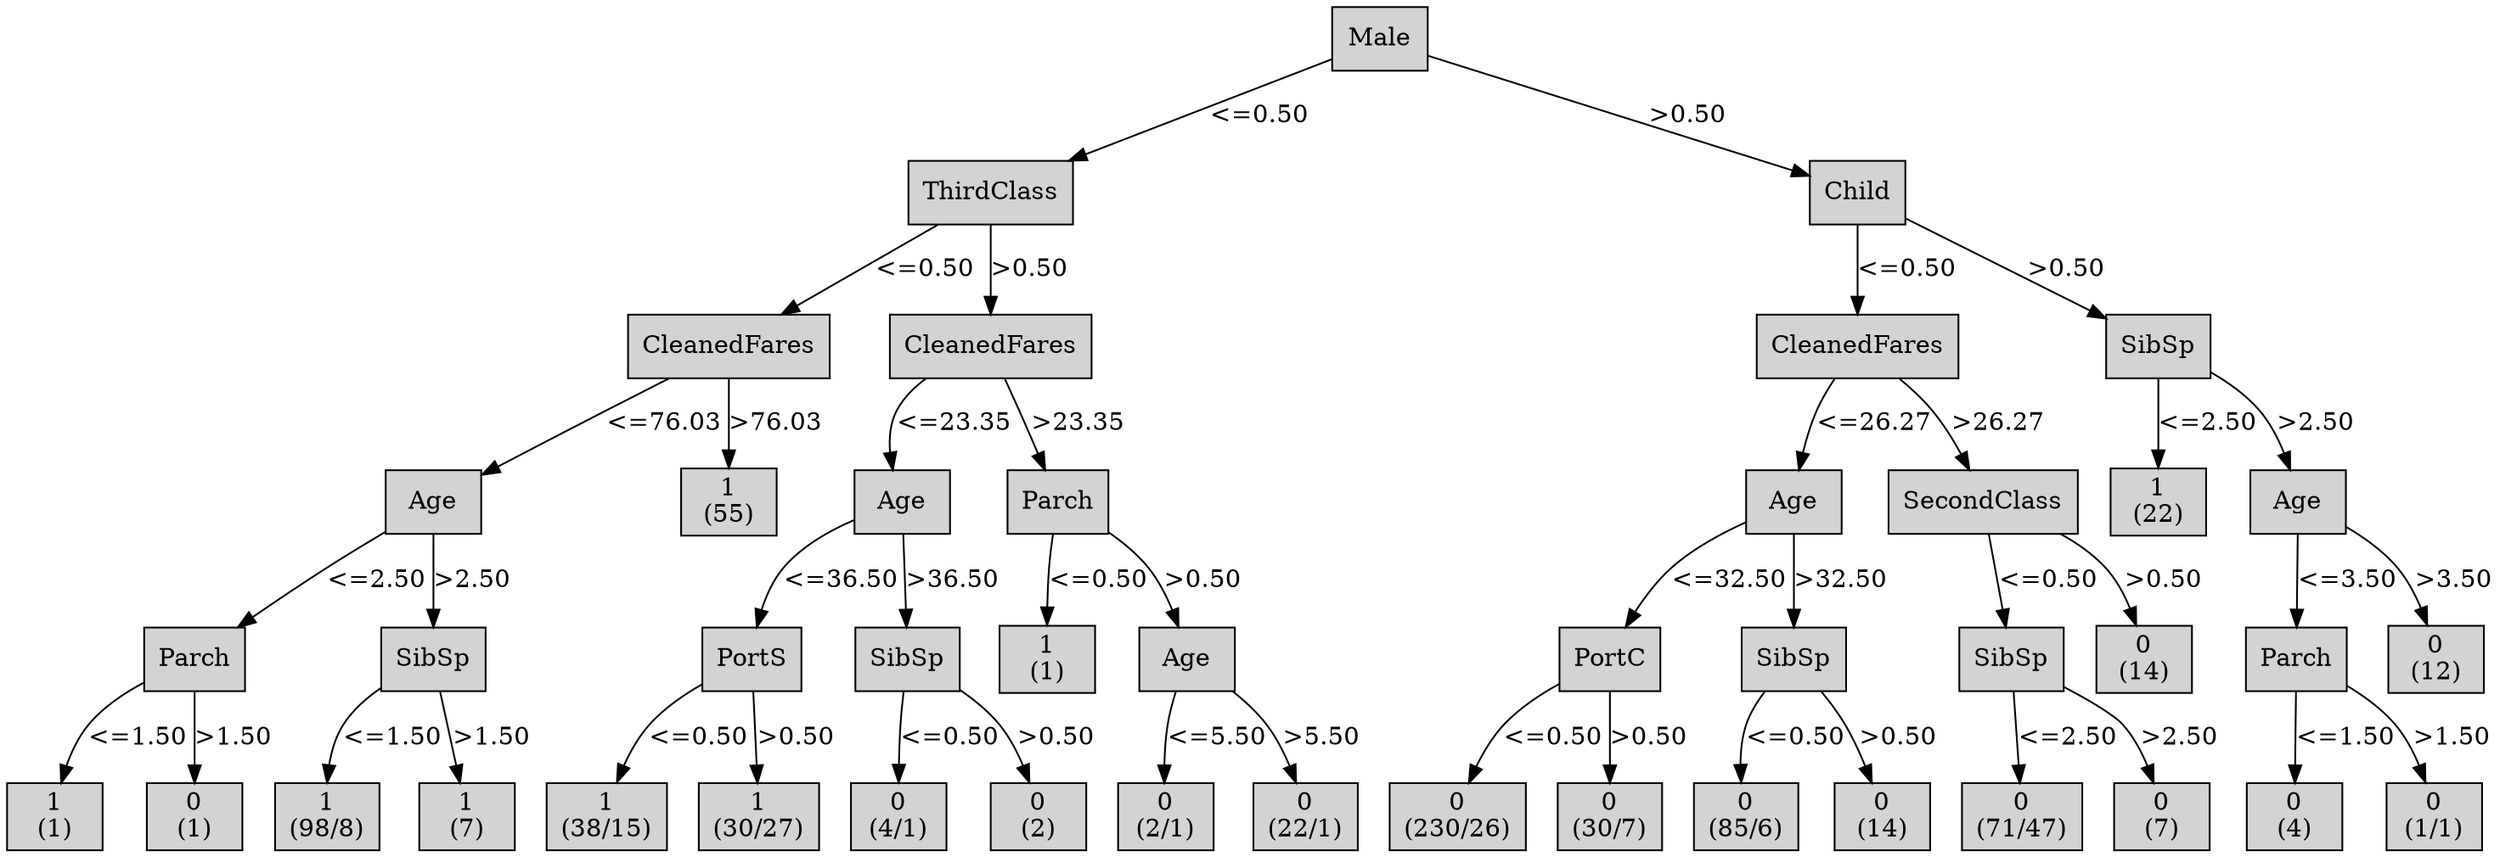 digraph ID3_Tree {
"0" [shape=box, style=filled, label="Male
", weight=1]
"1" [shape=box, style=filled, label="ThirdClass
", weight=2]
0 -> 1 [ label = "<=0.50"];
"2" [shape=box, style=filled, label="CleanedFares
", weight=3]
1 -> 2 [ label = "<=0.50"];
"3" [shape=box, style=filled, label="Age
", weight=4]
2 -> 3 [ label = "<=76.03"];
"4" [shape=box, style=filled, label="Parch
", weight=5]
3 -> 4 [ label = "<=2.50"];
"5" [shape=box, style=filled, label="1
(1)
", weight=6]
4 -> 5 [ label = "<=1.50"];
"6" [shape=box, style=filled, label="0
(1)
", weight=6]
4 -> 6 [ label = ">1.50"];
"7" [shape=box, style=filled, label="SibSp
", weight=5]
3 -> 7 [ label = ">2.50"];
"8" [shape=box, style=filled, label="1
(98/8)
", weight=6]
7 -> 8 [ label = "<=1.50"];
"9" [shape=box, style=filled, label="1
(7)
", weight=6]
7 -> 9 [ label = ">1.50"];
"10" [shape=box, style=filled, label="1
(55)
", weight=4]
2 -> 10 [ label = ">76.03"];
"11" [shape=box, style=filled, label="CleanedFares
", weight=3]
1 -> 11 [ label = ">0.50"];
"12" [shape=box, style=filled, label="Age
", weight=4]
11 -> 12 [ label = "<=23.35"];
"13" [shape=box, style=filled, label="PortS
", weight=5]
12 -> 13 [ label = "<=36.50"];
"14" [shape=box, style=filled, label="1
(38/15)
", weight=6]
13 -> 14 [ label = "<=0.50"];
"15" [shape=box, style=filled, label="1
(30/27)
", weight=6]
13 -> 15 [ label = ">0.50"];
"16" [shape=box, style=filled, label="SibSp
", weight=5]
12 -> 16 [ label = ">36.50"];
"17" [shape=box, style=filled, label="0
(4/1)
", weight=6]
16 -> 17 [ label = "<=0.50"];
"18" [shape=box, style=filled, label="0
(2)
", weight=6]
16 -> 18 [ label = ">0.50"];
"19" [shape=box, style=filled, label="Parch
", weight=4]
11 -> 19 [ label = ">23.35"];
"20" [shape=box, style=filled, label="1
(1)
", weight=5]
19 -> 20 [ label = "<=0.50"];
"21" [shape=box, style=filled, label="Age
", weight=5]
19 -> 21 [ label = ">0.50"];
"22" [shape=box, style=filled, label="0
(2/1)
", weight=6]
21 -> 22 [ label = "<=5.50"];
"23" [shape=box, style=filled, label="0
(22/1)
", weight=6]
21 -> 23 [ label = ">5.50"];
"24" [shape=box, style=filled, label="Child
", weight=2]
0 -> 24 [ label = ">0.50"];
"25" [shape=box, style=filled, label="CleanedFares
", weight=3]
24 -> 25 [ label = "<=0.50"];
"26" [shape=box, style=filled, label="Age
", weight=4]
25 -> 26 [ label = "<=26.27"];
"27" [shape=box, style=filled, label="PortC
", weight=5]
26 -> 27 [ label = "<=32.50"];
"28" [shape=box, style=filled, label="0
(230/26)
", weight=6]
27 -> 28 [ label = "<=0.50"];
"29" [shape=box, style=filled, label="0
(30/7)
", weight=6]
27 -> 29 [ label = ">0.50"];
"30" [shape=box, style=filled, label="SibSp
", weight=5]
26 -> 30 [ label = ">32.50"];
"31" [shape=box, style=filled, label="0
(85/6)
", weight=6]
30 -> 31 [ label = "<=0.50"];
"32" [shape=box, style=filled, label="0
(14)
", weight=6]
30 -> 32 [ label = ">0.50"];
"33" [shape=box, style=filled, label="SecondClass
", weight=4]
25 -> 33 [ label = ">26.27"];
"34" [shape=box, style=filled, label="SibSp
", weight=5]
33 -> 34 [ label = "<=0.50"];
"35" [shape=box, style=filled, label="0
(71/47)
", weight=6]
34 -> 35 [ label = "<=2.50"];
"36" [shape=box, style=filled, label="0
(7)
", weight=6]
34 -> 36 [ label = ">2.50"];
"37" [shape=box, style=filled, label="0
(14)
", weight=5]
33 -> 37 [ label = ">0.50"];
"38" [shape=box, style=filled, label="SibSp
", weight=3]
24 -> 38 [ label = ">0.50"];
"39" [shape=box, style=filled, label="1
(22)
", weight=4]
38 -> 39 [ label = "<=2.50"];
"40" [shape=box, style=filled, label="Age
", weight=4]
38 -> 40 [ label = ">2.50"];
"41" [shape=box, style=filled, label="Parch
", weight=5]
40 -> 41 [ label = "<=3.50"];
"42" [shape=box, style=filled, label="0
(4)
", weight=6]
41 -> 42 [ label = "<=1.50"];
"43" [shape=box, style=filled, label="0
(1/1)
", weight=6]
41 -> 43 [ label = ">1.50"];
"44" [shape=box, style=filled, label="0
(12)
", weight=5]
40 -> 44 [ label = ">3.50"];
{rank=same; 0;};
{rank=same; 1;24;};
{rank=same; 2;11;25;38;};
{rank=same; 3;10;12;19;26;33;39;40;};
{rank=same; 4;7;13;16;20;21;27;30;34;37;41;44;};
{rank=same; 5;6;8;9;14;15;17;18;22;23;28;29;31;32;35;36;42;43;};
}